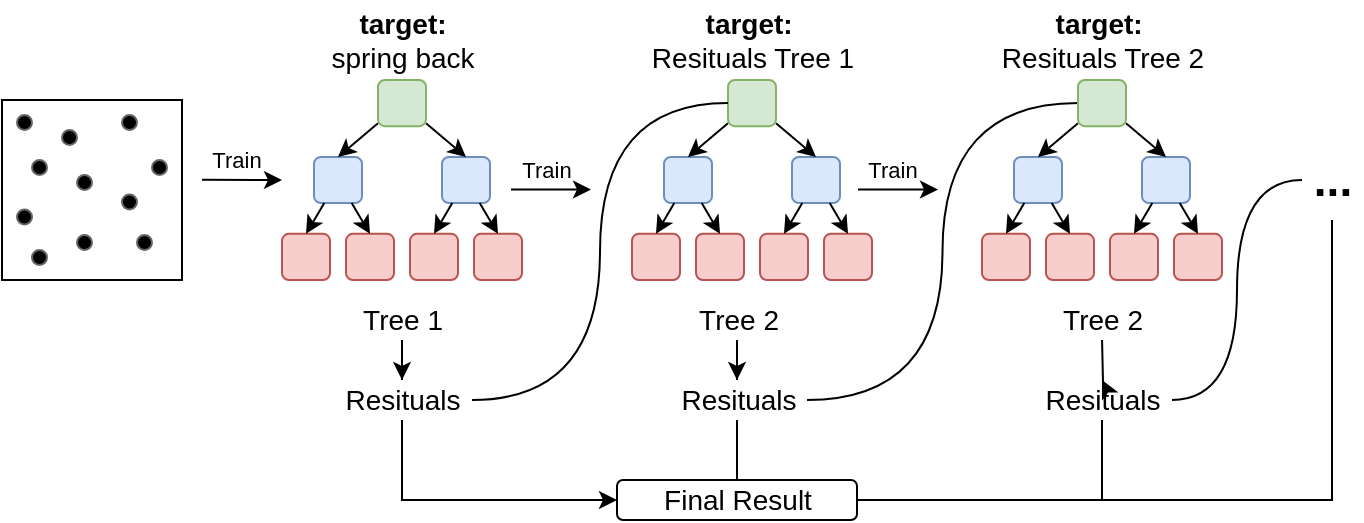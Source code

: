 <mxfile version="18.1.3" type="device"><diagram id="BnQ-7-FBnWYC3fzy2bsk" name="Page-1"><mxGraphModel dx="2130" dy="958" grid="1" gridSize="10" guides="1" tooltips="1" connect="1" arrows="1" fold="1" page="1" pageScale="1" pageWidth="850" pageHeight="1100" math="0" shadow="0"><root><mxCell id="0"/><mxCell id="1" parent="0"/><mxCell id="G7gofY8-k4CG8s_yg6bE-1" value="" style="group" parent="1" vertex="1" connectable="0"><mxGeometry x="130" y="210" width="120" height="100" as="geometry"/></mxCell><mxCell id="T3uE2lh-u2xTIvJQXlt3-2" value="" style="rounded=1;whiteSpace=wrap;html=1;fontSize=16;fillColor=#d5e8d4;strokeColor=#82b366;" parent="G7gofY8-k4CG8s_yg6bE-1" vertex="1"><mxGeometry x="48" width="24" height="23.077" as="geometry"/></mxCell><mxCell id="T3uE2lh-u2xTIvJQXlt3-3" value="" style="rounded=1;whiteSpace=wrap;html=1;fontSize=16;fillColor=#dae8fc;strokeColor=#6c8ebf;" parent="G7gofY8-k4CG8s_yg6bE-1" vertex="1"><mxGeometry x="16" y="38.462" width="24" height="23.077" as="geometry"/></mxCell><mxCell id="T3uE2lh-u2xTIvJQXlt3-6" style="rounded=0;orthogonalLoop=1;jettySize=auto;html=1;entryX=0.5;entryY=0;entryDx=0;entryDy=0;fontSize=16;" parent="G7gofY8-k4CG8s_yg6bE-1" source="T3uE2lh-u2xTIvJQXlt3-2" target="T3uE2lh-u2xTIvJQXlt3-3" edge="1"><mxGeometry relative="1" as="geometry"/></mxCell><mxCell id="T3uE2lh-u2xTIvJQXlt3-4" value="" style="rounded=1;whiteSpace=wrap;html=1;fontSize=16;fillColor=#dae8fc;strokeColor=#6c8ebf;" parent="G7gofY8-k4CG8s_yg6bE-1" vertex="1"><mxGeometry x="80" y="38.462" width="24" height="23.077" as="geometry"/></mxCell><mxCell id="T3uE2lh-u2xTIvJQXlt3-7" style="edgeStyle=none;rounded=0;orthogonalLoop=1;jettySize=auto;html=1;entryX=0.5;entryY=0;entryDx=0;entryDy=0;fontSize=16;strokeColor=#000000;" parent="G7gofY8-k4CG8s_yg6bE-1" source="T3uE2lh-u2xTIvJQXlt3-2" target="T3uE2lh-u2xTIvJQXlt3-4" edge="1"><mxGeometry relative="1" as="geometry"/></mxCell><mxCell id="T3uE2lh-u2xTIvJQXlt3-5" style="edgeStyle=orthogonalEdgeStyle;rounded=0;orthogonalLoop=1;jettySize=auto;html=1;exitX=0.5;exitY=1;exitDx=0;exitDy=0;fontSize=16;" parent="G7gofY8-k4CG8s_yg6bE-1" source="T3uE2lh-u2xTIvJQXlt3-4" target="T3uE2lh-u2xTIvJQXlt3-4" edge="1"><mxGeometry relative="1" as="geometry"/></mxCell><mxCell id="T3uE2lh-u2xTIvJQXlt3-8" value="" style="rounded=1;whiteSpace=wrap;html=1;fontSize=16;fillColor=#f8cecc;strokeColor=#b85450;" parent="G7gofY8-k4CG8s_yg6bE-1" vertex="1"><mxGeometry x="32" y="76.923" width="24" height="23.077" as="geometry"/></mxCell><mxCell id="T3uE2lh-u2xTIvJQXlt3-14" style="edgeStyle=none;rounded=0;orthogonalLoop=1;jettySize=auto;html=1;entryX=0.5;entryY=0;entryDx=0;entryDy=0;fontSize=16;" parent="G7gofY8-k4CG8s_yg6bE-1" source="T3uE2lh-u2xTIvJQXlt3-3" target="T3uE2lh-u2xTIvJQXlt3-8" edge="1"><mxGeometry relative="1" as="geometry"/></mxCell><mxCell id="T3uE2lh-u2xTIvJQXlt3-9" value="" style="rounded=1;whiteSpace=wrap;html=1;fontSize=16;fillColor=#f8cecc;strokeColor=#b85450;" parent="G7gofY8-k4CG8s_yg6bE-1" vertex="1"><mxGeometry y="76.923" width="24" height="23.077" as="geometry"/></mxCell><mxCell id="T3uE2lh-u2xTIvJQXlt3-12" style="edgeStyle=none;rounded=0;orthogonalLoop=1;jettySize=auto;html=1;entryX=0.5;entryY=0;entryDx=0;entryDy=0;fontSize=16;" parent="G7gofY8-k4CG8s_yg6bE-1" source="T3uE2lh-u2xTIvJQXlt3-3" target="T3uE2lh-u2xTIvJQXlt3-9" edge="1"><mxGeometry relative="1" as="geometry"/></mxCell><mxCell id="T3uE2lh-u2xTIvJQXlt3-10" value="" style="rounded=1;whiteSpace=wrap;html=1;fontSize=16;fillColor=#f8cecc;strokeColor=#B85450;" parent="G7gofY8-k4CG8s_yg6bE-1" vertex="1"><mxGeometry x="64" y="76.923" width="24" height="23.077" as="geometry"/></mxCell><mxCell id="T3uE2lh-u2xTIvJQXlt3-15" style="edgeStyle=none;rounded=0;orthogonalLoop=1;jettySize=auto;html=1;entryX=0.5;entryY=0;entryDx=0;entryDy=0;fontSize=16;strokeColor=#000000;" parent="G7gofY8-k4CG8s_yg6bE-1" source="T3uE2lh-u2xTIvJQXlt3-4" target="T3uE2lh-u2xTIvJQXlt3-10" edge="1"><mxGeometry relative="1" as="geometry"/></mxCell><mxCell id="T3uE2lh-u2xTIvJQXlt3-11" value="" style="rounded=1;whiteSpace=wrap;html=1;fontSize=16;fillColor=#f8cecc;strokeColor=#b85450;" parent="G7gofY8-k4CG8s_yg6bE-1" vertex="1"><mxGeometry x="96" y="76.923" width="24" height="23.077" as="geometry"/></mxCell><mxCell id="T3uE2lh-u2xTIvJQXlt3-16" style="edgeStyle=none;rounded=0;orthogonalLoop=1;jettySize=auto;html=1;entryX=0.5;entryY=0;entryDx=0;entryDy=0;fontSize=16;" parent="G7gofY8-k4CG8s_yg6bE-1" source="T3uE2lh-u2xTIvJQXlt3-4" target="T3uE2lh-u2xTIvJQXlt3-11" edge="1"><mxGeometry relative="1" as="geometry"/></mxCell><mxCell id="G7gofY8-k4CG8s_yg6bE-35" value="" style="endArrow=classic;html=1;rounded=0;" parent="1" edge="1"><mxGeometry width="50" height="50" relative="1" as="geometry"><mxPoint x="90" y="259.92" as="sourcePoint"/><mxPoint x="130" y="260" as="targetPoint"/></mxGeometry></mxCell><mxCell id="G7gofY8-k4CG8s_yg6bE-62" value="Train" style="edgeLabel;html=1;align=center;verticalAlign=middle;resizable=0;points=[];" parent="G7gofY8-k4CG8s_yg6bE-35" vertex="1" connectable="0"><mxGeometry x="-0.158" relative="1" as="geometry"><mxPoint y="-10" as="offset"/></mxGeometry></mxCell><mxCell id="G7gofY8-k4CG8s_yg6bE-61" value="" style="group" parent="1" vertex="1" connectable="0"><mxGeometry x="-10" y="220" width="90" height="90" as="geometry"/></mxCell><mxCell id="G7gofY8-k4CG8s_yg6bE-46" value="" style="whiteSpace=wrap;html=1;aspect=fixed;" parent="G7gofY8-k4CG8s_yg6bE-61" vertex="1"><mxGeometry width="90" height="90" as="geometry"/></mxCell><mxCell id="G7gofY8-k4CG8s_yg6bE-47" value="" style="ellipse;whiteSpace=wrap;html=1;aspect=fixed;fillColor=#000000;fontColor=#333333;strokeColor=#666666;" parent="G7gofY8-k4CG8s_yg6bE-61" vertex="1"><mxGeometry x="60" y="47.25" width="7.5" height="7.5" as="geometry"/></mxCell><mxCell id="G7gofY8-k4CG8s_yg6bE-48" value="" style="ellipse;whiteSpace=wrap;html=1;aspect=fixed;fillColor=#000000;fontColor=#333333;strokeColor=#666666;" parent="G7gofY8-k4CG8s_yg6bE-61" vertex="1"><mxGeometry x="37.5" y="37.5" width="7.5" height="7.5" as="geometry"/></mxCell><mxCell id="G7gofY8-k4CG8s_yg6bE-49" value="" style="ellipse;whiteSpace=wrap;html=1;aspect=fixed;fillColor=#000000;fontColor=#333333;strokeColor=#666666;" parent="G7gofY8-k4CG8s_yg6bE-61" vertex="1"><mxGeometry x="30" y="15" width="7.5" height="7.5" as="geometry"/></mxCell><mxCell id="G7gofY8-k4CG8s_yg6bE-50" value="" style="ellipse;whiteSpace=wrap;html=1;aspect=fixed;fillColor=#000000;fontColor=#333333;strokeColor=#666666;" parent="G7gofY8-k4CG8s_yg6bE-61" vertex="1"><mxGeometry x="37.5" y="67.5" width="7.5" height="7.5" as="geometry"/></mxCell><mxCell id="G7gofY8-k4CG8s_yg6bE-52" value="" style="ellipse;whiteSpace=wrap;html=1;aspect=fixed;fillColor=#000000;fontColor=#333333;strokeColor=#666666;" parent="G7gofY8-k4CG8s_yg6bE-61" vertex="1"><mxGeometry x="75" y="30" width="7.5" height="7.5" as="geometry"/></mxCell><mxCell id="G7gofY8-k4CG8s_yg6bE-53" value="" style="ellipse;whiteSpace=wrap;html=1;aspect=fixed;fillColor=#000000;fontColor=#333333;strokeColor=#666666;" parent="G7gofY8-k4CG8s_yg6bE-61" vertex="1"><mxGeometry x="67.5" y="67.5" width="7.5" height="7.5" as="geometry"/></mxCell><mxCell id="G7gofY8-k4CG8s_yg6bE-55" value="" style="ellipse;whiteSpace=wrap;html=1;aspect=fixed;fillColor=#000000;fontColor=#333333;strokeColor=#666666;" parent="G7gofY8-k4CG8s_yg6bE-61" vertex="1"><mxGeometry x="7.5" y="54.75" width="7.5" height="7.5" as="geometry"/></mxCell><mxCell id="G7gofY8-k4CG8s_yg6bE-56" value="" style="ellipse;whiteSpace=wrap;html=1;aspect=fixed;fillColor=#000000;fontColor=#333333;strokeColor=#666666;" parent="G7gofY8-k4CG8s_yg6bE-61" vertex="1"><mxGeometry x="15" y="30" width="7.5" height="7.5" as="geometry"/></mxCell><mxCell id="G7gofY8-k4CG8s_yg6bE-57" value="" style="ellipse;whiteSpace=wrap;html=1;aspect=fixed;fillColor=#000000;fontColor=#333333;strokeColor=#666666;" parent="G7gofY8-k4CG8s_yg6bE-61" vertex="1"><mxGeometry x="15" y="75" width="7.5" height="7.5" as="geometry"/></mxCell><mxCell id="G7gofY8-k4CG8s_yg6bE-58" value="" style="ellipse;whiteSpace=wrap;html=1;aspect=fixed;fillColor=#000000;fontColor=#333333;strokeColor=#666666;" parent="G7gofY8-k4CG8s_yg6bE-61" vertex="1"><mxGeometry x="60" y="7.5" width="7.5" height="7.5" as="geometry"/></mxCell><mxCell id="G7gofY8-k4CG8s_yg6bE-59" value="" style="ellipse;whiteSpace=wrap;html=1;aspect=fixed;fillColor=#000000;fontColor=#333333;strokeColor=#666666;" parent="G7gofY8-k4CG8s_yg6bE-61" vertex="1"><mxGeometry x="7.5" y="7.5" width="7.5" height="7.5" as="geometry"/></mxCell><mxCell id="G7gofY8-k4CG8s_yg6bE-83" value="" style="group" parent="1" vertex="1" connectable="0"><mxGeometry x="305" y="210" width="120" height="100" as="geometry"/></mxCell><mxCell id="G7gofY8-k4CG8s_yg6bE-84" value="" style="rounded=1;whiteSpace=wrap;html=1;fontSize=16;fillColor=#d5e8d4;strokeColor=#82b366;" parent="G7gofY8-k4CG8s_yg6bE-83" vertex="1"><mxGeometry x="48" width="24" height="23.077" as="geometry"/></mxCell><mxCell id="G7gofY8-k4CG8s_yg6bE-85" value="" style="rounded=1;whiteSpace=wrap;html=1;fontSize=16;fillColor=#dae8fc;strokeColor=#6c8ebf;" parent="G7gofY8-k4CG8s_yg6bE-83" vertex="1"><mxGeometry x="16" y="38.462" width="24" height="23.077" as="geometry"/></mxCell><mxCell id="G7gofY8-k4CG8s_yg6bE-86" style="rounded=0;orthogonalLoop=1;jettySize=auto;html=1;entryX=0.5;entryY=0;entryDx=0;entryDy=0;fontSize=16;" parent="G7gofY8-k4CG8s_yg6bE-83" source="G7gofY8-k4CG8s_yg6bE-84" target="G7gofY8-k4CG8s_yg6bE-85" edge="1"><mxGeometry relative="1" as="geometry"/></mxCell><mxCell id="G7gofY8-k4CG8s_yg6bE-87" value="" style="rounded=1;whiteSpace=wrap;html=1;fontSize=16;fillColor=#dae8fc;strokeColor=#6c8ebf;" parent="G7gofY8-k4CG8s_yg6bE-83" vertex="1"><mxGeometry x="80" y="38.462" width="24" height="23.077" as="geometry"/></mxCell><mxCell id="G7gofY8-k4CG8s_yg6bE-88" style="edgeStyle=none;rounded=0;orthogonalLoop=1;jettySize=auto;html=1;entryX=0.5;entryY=0;entryDx=0;entryDy=0;fontSize=16;strokeColor=#000000;" parent="G7gofY8-k4CG8s_yg6bE-83" source="G7gofY8-k4CG8s_yg6bE-84" target="G7gofY8-k4CG8s_yg6bE-87" edge="1"><mxGeometry relative="1" as="geometry"/></mxCell><mxCell id="G7gofY8-k4CG8s_yg6bE-89" style="edgeStyle=orthogonalEdgeStyle;rounded=0;orthogonalLoop=1;jettySize=auto;html=1;exitX=0.5;exitY=1;exitDx=0;exitDy=0;fontSize=16;" parent="G7gofY8-k4CG8s_yg6bE-83" source="G7gofY8-k4CG8s_yg6bE-87" target="G7gofY8-k4CG8s_yg6bE-87" edge="1"><mxGeometry relative="1" as="geometry"/></mxCell><mxCell id="G7gofY8-k4CG8s_yg6bE-90" value="" style="rounded=1;whiteSpace=wrap;html=1;fontSize=16;fillColor=#f8cecc;strokeColor=#b85450;" parent="G7gofY8-k4CG8s_yg6bE-83" vertex="1"><mxGeometry x="32" y="76.923" width="24" height="23.077" as="geometry"/></mxCell><mxCell id="G7gofY8-k4CG8s_yg6bE-91" style="edgeStyle=none;rounded=0;orthogonalLoop=1;jettySize=auto;html=1;entryX=0.5;entryY=0;entryDx=0;entryDy=0;fontSize=16;" parent="G7gofY8-k4CG8s_yg6bE-83" source="G7gofY8-k4CG8s_yg6bE-85" target="G7gofY8-k4CG8s_yg6bE-90" edge="1"><mxGeometry relative="1" as="geometry"/></mxCell><mxCell id="G7gofY8-k4CG8s_yg6bE-92" value="" style="rounded=1;whiteSpace=wrap;html=1;fontSize=16;fillColor=#f8cecc;strokeColor=#b85450;" parent="G7gofY8-k4CG8s_yg6bE-83" vertex="1"><mxGeometry y="76.923" width="24" height="23.077" as="geometry"/></mxCell><mxCell id="G7gofY8-k4CG8s_yg6bE-93" style="edgeStyle=none;rounded=0;orthogonalLoop=1;jettySize=auto;html=1;entryX=0.5;entryY=0;entryDx=0;entryDy=0;fontSize=16;" parent="G7gofY8-k4CG8s_yg6bE-83" source="G7gofY8-k4CG8s_yg6bE-85" target="G7gofY8-k4CG8s_yg6bE-92" edge="1"><mxGeometry relative="1" as="geometry"/></mxCell><mxCell id="G7gofY8-k4CG8s_yg6bE-94" value="" style="rounded=1;whiteSpace=wrap;html=1;fontSize=16;fillColor=#f8cecc;strokeColor=#B85450;" parent="G7gofY8-k4CG8s_yg6bE-83" vertex="1"><mxGeometry x="64" y="76.923" width="24" height="23.077" as="geometry"/></mxCell><mxCell id="G7gofY8-k4CG8s_yg6bE-95" style="edgeStyle=none;rounded=0;orthogonalLoop=1;jettySize=auto;html=1;entryX=0.5;entryY=0;entryDx=0;entryDy=0;fontSize=16;strokeColor=#000000;" parent="G7gofY8-k4CG8s_yg6bE-83" source="G7gofY8-k4CG8s_yg6bE-87" target="G7gofY8-k4CG8s_yg6bE-94" edge="1"><mxGeometry relative="1" as="geometry"/></mxCell><mxCell id="G7gofY8-k4CG8s_yg6bE-96" value="" style="rounded=1;whiteSpace=wrap;html=1;fontSize=16;fillColor=#f8cecc;strokeColor=#b85450;" parent="G7gofY8-k4CG8s_yg6bE-83" vertex="1"><mxGeometry x="96" y="76.923" width="24" height="23.077" as="geometry"/></mxCell><mxCell id="G7gofY8-k4CG8s_yg6bE-97" style="edgeStyle=none;rounded=0;orthogonalLoop=1;jettySize=auto;html=1;entryX=0.5;entryY=0;entryDx=0;entryDy=0;fontSize=16;" parent="G7gofY8-k4CG8s_yg6bE-83" source="G7gofY8-k4CG8s_yg6bE-87" target="G7gofY8-k4CG8s_yg6bE-96" edge="1"><mxGeometry relative="1" as="geometry"/></mxCell><mxCell id="G7gofY8-k4CG8s_yg6bE-136" style="edgeStyle=orthogonalEdgeStyle;rounded=0;orthogonalLoop=1;jettySize=auto;html=1;fontSize=14;fontColor=#FFFFFF;endArrow=none;endFill=0;" parent="1" edge="1"><mxGeometry relative="1" as="geometry"><mxPoint x="450" y="420" as="targetPoint"/><mxPoint x="655" y="280" as="sourcePoint"/><Array as="points"><mxPoint x="655" y="420"/></Array></mxGeometry></mxCell><mxCell id="G7gofY8-k4CG8s_yg6bE-116" value="&lt;font size=&quot;1&quot; color=&quot;#000000&quot;&gt;&lt;b style=&quot;font-size: 23px;&quot;&gt;...&lt;/b&gt;&lt;/font&gt;" style="text;html=1;align=center;verticalAlign=middle;resizable=0;points=[];autosize=1;strokeColor=none;fillColor=none;fontColor=#FF6666;" parent="1" vertex="1"><mxGeometry x="640" y="250" width="30" height="20" as="geometry"/></mxCell><mxCell id="G7gofY8-k4CG8s_yg6bE-126" value="" style="edgeStyle=orthogonalEdgeStyle;rounded=0;orthogonalLoop=1;jettySize=auto;html=1;fontSize=14;fontColor=#000000;" parent="1" source="G7gofY8-k4CG8s_yg6bE-123" target="G7gofY8-k4CG8s_yg6bE-125" edge="1"><mxGeometry relative="1" as="geometry"/></mxCell><mxCell id="G7gofY8-k4CG8s_yg6bE-123" value="Tree 1" style="text;html=1;align=center;verticalAlign=middle;resizable=0;points=[];autosize=1;strokeColor=none;fillColor=none;fontSize=14;fontColor=#000000;" parent="1" vertex="1"><mxGeometry x="160" y="320" width="60" height="20" as="geometry"/></mxCell><mxCell id="G7gofY8-k4CG8s_yg6bE-128" value="" style="edgeStyle=orthogonalEdgeStyle;rounded=0;orthogonalLoop=1;jettySize=auto;html=1;fontSize=14;fontColor=#000000;" parent="1" source="G7gofY8-k4CG8s_yg6bE-124" target="G7gofY8-k4CG8s_yg6bE-127" edge="1"><mxGeometry relative="1" as="geometry"/></mxCell><mxCell id="G7gofY8-k4CG8s_yg6bE-124" value="Tree 2" style="text;html=1;align=center;verticalAlign=middle;resizable=0;points=[];autosize=1;strokeColor=none;fillColor=none;fontSize=14;fontColor=#000000;" parent="1" vertex="1"><mxGeometry x="327.5" y="320" width="60" height="20" as="geometry"/></mxCell><mxCell id="G7gofY8-k4CG8s_yg6bE-131" style="edgeStyle=orthogonalEdgeStyle;rounded=0;orthogonalLoop=1;jettySize=auto;html=1;entryX=0;entryY=0.5;entryDx=0;entryDy=0;fontSize=14;fontColor=#FFFFFF;" parent="1" source="G7gofY8-k4CG8s_yg6bE-125" target="G7gofY8-k4CG8s_yg6bE-130" edge="1"><mxGeometry relative="1" as="geometry"><Array as="points"><mxPoint x="190" y="420"/></Array></mxGeometry></mxCell><mxCell id="G7gofY8-k4CG8s_yg6bE-166" style="edgeStyle=orthogonalEdgeStyle;rounded=0;orthogonalLoop=1;jettySize=auto;html=1;entryX=0;entryY=0.5;entryDx=0;entryDy=0;fontSize=14;fontColor=#FFFFFF;endArrow=none;endFill=0;curved=1;" parent="1" source="G7gofY8-k4CG8s_yg6bE-125" target="G7gofY8-k4CG8s_yg6bE-84" edge="1"><mxGeometry relative="1" as="geometry"/></mxCell><mxCell id="G7gofY8-k4CG8s_yg6bE-125" value="Resituals" style="text;html=1;align=center;verticalAlign=middle;resizable=0;points=[];autosize=1;strokeColor=none;fillColor=none;fontSize=14;fontColor=#000000;" parent="1" vertex="1"><mxGeometry x="155" y="360" width="70" height="20" as="geometry"/></mxCell><mxCell id="G7gofY8-k4CG8s_yg6bE-164" value="" style="edgeStyle=orthogonalEdgeStyle;rounded=0;orthogonalLoop=1;jettySize=auto;html=1;fontSize=14;fontColor=#FFFFFF;endArrow=none;endFill=0;" parent="1" source="G7gofY8-k4CG8s_yg6bE-127" target="G7gofY8-k4CG8s_yg6bE-130" edge="1"><mxGeometry relative="1" as="geometry"/></mxCell><mxCell id="G7gofY8-k4CG8s_yg6bE-167" style="edgeStyle=orthogonalEdgeStyle;curved=1;rounded=0;orthogonalLoop=1;jettySize=auto;html=1;entryX=0;entryY=0.5;entryDx=0;entryDy=0;fontSize=14;fontColor=#FFFFFF;endArrow=none;endFill=0;" parent="1" source="G7gofY8-k4CG8s_yg6bE-127" target="G7gofY8-k4CG8s_yg6bE-143" edge="1"><mxGeometry relative="1" as="geometry"/></mxCell><mxCell id="G7gofY8-k4CG8s_yg6bE-127" value="Resituals" style="text;html=1;align=center;verticalAlign=middle;resizable=0;points=[];autosize=1;strokeColor=none;fillColor=none;fontSize=14;fontColor=#000000;" parent="1" vertex="1"><mxGeometry x="322.5" y="360" width="70" height="20" as="geometry"/></mxCell><mxCell id="G7gofY8-k4CG8s_yg6bE-130" value="Final Result" style="rounded=1;whiteSpace=wrap;html=1;fontSize=14;" parent="1" vertex="1"><mxGeometry x="297.5" y="410" width="120" height="20" as="geometry"/></mxCell><mxCell id="G7gofY8-k4CG8s_yg6bE-137" value="&lt;b&gt;target:&lt;/b&gt; &lt;br&gt;spring back" style="text;html=1;align=center;verticalAlign=middle;resizable=0;points=[];autosize=1;strokeColor=none;fillColor=none;fontSize=14;fontColor=#000000;" parent="1" vertex="1"><mxGeometry x="145" y="170" width="90" height="40" as="geometry"/></mxCell><mxCell id="G7gofY8-k4CG8s_yg6bE-138" value="&lt;b&gt;target:&lt;/b&gt;&amp;nbsp;&lt;br&gt;Resituals Tree 1" style="text;html=1;align=center;verticalAlign=middle;resizable=0;points=[];autosize=1;strokeColor=none;fillColor=none;fontSize=14;fontColor=#000000;" parent="1" vertex="1"><mxGeometry x="305" y="170" width="120" height="40" as="geometry"/></mxCell><mxCell id="G7gofY8-k4CG8s_yg6bE-140" value="" style="endArrow=classic;html=1;rounded=0;" parent="1" edge="1"><mxGeometry width="50" height="50" relative="1" as="geometry"><mxPoint x="244.5" y="264.71" as="sourcePoint"/><mxPoint x="284.5" y="264.79" as="targetPoint"/></mxGeometry></mxCell><mxCell id="G7gofY8-k4CG8s_yg6bE-141" value="Train" style="edgeLabel;html=1;align=center;verticalAlign=middle;resizable=0;points=[];" parent="G7gofY8-k4CG8s_yg6bE-140" vertex="1" connectable="0"><mxGeometry x="-0.158" relative="1" as="geometry"><mxPoint y="-10" as="offset"/></mxGeometry></mxCell><mxCell id="G7gofY8-k4CG8s_yg6bE-142" value="" style="group" parent="1" vertex="1" connectable="0"><mxGeometry x="480" y="210" width="120" height="100" as="geometry"/></mxCell><mxCell id="G7gofY8-k4CG8s_yg6bE-143" value="" style="rounded=1;whiteSpace=wrap;html=1;fontSize=16;fillColor=#d5e8d4;strokeColor=#82b366;" parent="G7gofY8-k4CG8s_yg6bE-142" vertex="1"><mxGeometry x="48" width="24" height="23.077" as="geometry"/></mxCell><mxCell id="G7gofY8-k4CG8s_yg6bE-144" value="" style="rounded=1;whiteSpace=wrap;html=1;fontSize=16;fillColor=#dae8fc;strokeColor=#6c8ebf;" parent="G7gofY8-k4CG8s_yg6bE-142" vertex="1"><mxGeometry x="16" y="38.462" width="24" height="23.077" as="geometry"/></mxCell><mxCell id="G7gofY8-k4CG8s_yg6bE-145" style="rounded=0;orthogonalLoop=1;jettySize=auto;html=1;entryX=0.5;entryY=0;entryDx=0;entryDy=0;fontSize=16;" parent="G7gofY8-k4CG8s_yg6bE-142" source="G7gofY8-k4CG8s_yg6bE-143" target="G7gofY8-k4CG8s_yg6bE-144" edge="1"><mxGeometry relative="1" as="geometry"/></mxCell><mxCell id="G7gofY8-k4CG8s_yg6bE-146" value="" style="rounded=1;whiteSpace=wrap;html=1;fontSize=16;fillColor=#dae8fc;strokeColor=#6c8ebf;" parent="G7gofY8-k4CG8s_yg6bE-142" vertex="1"><mxGeometry x="80" y="38.462" width="24" height="23.077" as="geometry"/></mxCell><mxCell id="G7gofY8-k4CG8s_yg6bE-147" style="edgeStyle=none;rounded=0;orthogonalLoop=1;jettySize=auto;html=1;entryX=0.5;entryY=0;entryDx=0;entryDy=0;fontSize=16;strokeColor=#000000;" parent="G7gofY8-k4CG8s_yg6bE-142" source="G7gofY8-k4CG8s_yg6bE-143" target="G7gofY8-k4CG8s_yg6bE-146" edge="1"><mxGeometry relative="1" as="geometry"/></mxCell><mxCell id="G7gofY8-k4CG8s_yg6bE-148" style="edgeStyle=orthogonalEdgeStyle;rounded=0;orthogonalLoop=1;jettySize=auto;html=1;exitX=0.5;exitY=1;exitDx=0;exitDy=0;fontSize=16;" parent="G7gofY8-k4CG8s_yg6bE-142" source="G7gofY8-k4CG8s_yg6bE-146" target="G7gofY8-k4CG8s_yg6bE-146" edge="1"><mxGeometry relative="1" as="geometry"/></mxCell><mxCell id="G7gofY8-k4CG8s_yg6bE-149" value="" style="rounded=1;whiteSpace=wrap;html=1;fontSize=16;fillColor=#f8cecc;strokeColor=#b85450;" parent="G7gofY8-k4CG8s_yg6bE-142" vertex="1"><mxGeometry x="32" y="76.923" width="24" height="23.077" as="geometry"/></mxCell><mxCell id="G7gofY8-k4CG8s_yg6bE-150" style="edgeStyle=none;rounded=0;orthogonalLoop=1;jettySize=auto;html=1;entryX=0.5;entryY=0;entryDx=0;entryDy=0;fontSize=16;" parent="G7gofY8-k4CG8s_yg6bE-142" source="G7gofY8-k4CG8s_yg6bE-144" target="G7gofY8-k4CG8s_yg6bE-149" edge="1"><mxGeometry relative="1" as="geometry"/></mxCell><mxCell id="G7gofY8-k4CG8s_yg6bE-151" value="" style="rounded=1;whiteSpace=wrap;html=1;fontSize=16;fillColor=#f8cecc;strokeColor=#b85450;" parent="G7gofY8-k4CG8s_yg6bE-142" vertex="1"><mxGeometry y="76.923" width="24" height="23.077" as="geometry"/></mxCell><mxCell id="G7gofY8-k4CG8s_yg6bE-152" style="edgeStyle=none;rounded=0;orthogonalLoop=1;jettySize=auto;html=1;entryX=0.5;entryY=0;entryDx=0;entryDy=0;fontSize=16;" parent="G7gofY8-k4CG8s_yg6bE-142" source="G7gofY8-k4CG8s_yg6bE-144" target="G7gofY8-k4CG8s_yg6bE-151" edge="1"><mxGeometry relative="1" as="geometry"/></mxCell><mxCell id="G7gofY8-k4CG8s_yg6bE-153" value="" style="rounded=1;whiteSpace=wrap;html=1;fontSize=16;fillColor=#f8cecc;strokeColor=#B85450;" parent="G7gofY8-k4CG8s_yg6bE-142" vertex="1"><mxGeometry x="64" y="76.923" width="24" height="23.077" as="geometry"/></mxCell><mxCell id="G7gofY8-k4CG8s_yg6bE-154" style="edgeStyle=none;rounded=0;orthogonalLoop=1;jettySize=auto;html=1;entryX=0.5;entryY=0;entryDx=0;entryDy=0;fontSize=16;strokeColor=#000000;" parent="G7gofY8-k4CG8s_yg6bE-142" source="G7gofY8-k4CG8s_yg6bE-146" target="G7gofY8-k4CG8s_yg6bE-153" edge="1"><mxGeometry relative="1" as="geometry"/></mxCell><mxCell id="G7gofY8-k4CG8s_yg6bE-155" value="" style="rounded=1;whiteSpace=wrap;html=1;fontSize=16;fillColor=#f8cecc;strokeColor=#b85450;" parent="G7gofY8-k4CG8s_yg6bE-142" vertex="1"><mxGeometry x="96" y="76.923" width="24" height="23.077" as="geometry"/></mxCell><mxCell id="G7gofY8-k4CG8s_yg6bE-156" style="edgeStyle=none;rounded=0;orthogonalLoop=1;jettySize=auto;html=1;entryX=0.5;entryY=0;entryDx=0;entryDy=0;fontSize=16;" parent="G7gofY8-k4CG8s_yg6bE-142" source="G7gofY8-k4CG8s_yg6bE-146" target="G7gofY8-k4CG8s_yg6bE-155" edge="1"><mxGeometry relative="1" as="geometry"/></mxCell><mxCell id="G7gofY8-k4CG8s_yg6bE-157" value="" style="endArrow=classic;html=1;rounded=0;" parent="1" edge="1"><mxGeometry width="50" height="50" relative="1" as="geometry"><mxPoint x="418" y="264.71" as="sourcePoint"/><mxPoint x="458" y="264.79" as="targetPoint"/></mxGeometry></mxCell><mxCell id="G7gofY8-k4CG8s_yg6bE-158" value="Train" style="edgeLabel;html=1;align=center;verticalAlign=middle;resizable=0;points=[];" parent="G7gofY8-k4CG8s_yg6bE-157" vertex="1" connectable="0"><mxGeometry x="-0.158" relative="1" as="geometry"><mxPoint y="-10" as="offset"/></mxGeometry></mxCell><mxCell id="G7gofY8-k4CG8s_yg6bE-160" value="&lt;b&gt;target:&lt;/b&gt;&amp;nbsp;&lt;br&gt;Resituals Tree 2" style="text;html=1;align=center;verticalAlign=middle;resizable=0;points=[];autosize=1;strokeColor=none;fillColor=none;fontSize=14;fontColor=#000000;" parent="1" vertex="1"><mxGeometry x="480" y="170" width="120" height="40" as="geometry"/></mxCell><mxCell id="G7gofY8-k4CG8s_yg6bE-161" value="Tree 2" style="text;html=1;align=center;verticalAlign=middle;resizable=0;points=[];autosize=1;strokeColor=none;fillColor=none;fontSize=14;fontColor=#000000;" parent="1" vertex="1"><mxGeometry x="510" y="320" width="60" height="20" as="geometry"/></mxCell><mxCell id="G7gofY8-k4CG8s_yg6bE-162" value="" style="edgeStyle=orthogonalEdgeStyle;rounded=0;orthogonalLoop=1;jettySize=auto;html=1;fontSize=14;fontColor=#000000;" parent="1" target="G7gofY8-k4CG8s_yg6bE-163" edge="1"><mxGeometry relative="1" as="geometry"><mxPoint x="540.029" y="340" as="sourcePoint"/></mxGeometry></mxCell><mxCell id="G7gofY8-k4CG8s_yg6bE-165" style="edgeStyle=orthogonalEdgeStyle;rounded=0;orthogonalLoop=1;jettySize=auto;html=1;entryX=1;entryY=0.5;entryDx=0;entryDy=0;fontSize=14;fontColor=#FFFFFF;endArrow=none;endFill=0;" parent="1" source="G7gofY8-k4CG8s_yg6bE-163" target="G7gofY8-k4CG8s_yg6bE-130" edge="1"><mxGeometry relative="1" as="geometry"><Array as="points"><mxPoint x="540" y="420"/></Array></mxGeometry></mxCell><mxCell id="G7gofY8-k4CG8s_yg6bE-168" style="edgeStyle=orthogonalEdgeStyle;curved=1;rounded=0;orthogonalLoop=1;jettySize=auto;html=1;entryX=0;entryY=0.5;entryDx=0;entryDy=0;entryPerimeter=0;fontSize=14;fontColor=#FFFFFF;endArrow=none;endFill=0;" parent="1" source="G7gofY8-k4CG8s_yg6bE-163" target="G7gofY8-k4CG8s_yg6bE-116" edge="1"><mxGeometry relative="1" as="geometry"/></mxCell><mxCell id="G7gofY8-k4CG8s_yg6bE-163" value="Resituals" style="text;html=1;align=center;verticalAlign=middle;resizable=0;points=[];autosize=1;strokeColor=none;fillColor=none;fontSize=14;fontColor=#000000;" parent="1" vertex="1"><mxGeometry x="505" y="360" width="70" height="20" as="geometry"/></mxCell></root></mxGraphModel></diagram></mxfile>